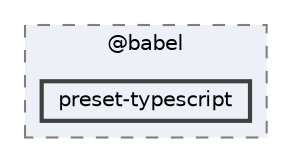 digraph "pkiclassroomrescheduler/src/main/frontend/node_modules/@babel/preset-typescript"
{
 // LATEX_PDF_SIZE
  bgcolor="transparent";
  edge [fontname=Helvetica,fontsize=10,labelfontname=Helvetica,labelfontsize=10];
  node [fontname=Helvetica,fontsize=10,shape=box,height=0.2,width=0.4];
  compound=true
  subgraph clusterdir_bc8070c8b402176472541bb6f0cba6df {
    graph [ bgcolor="#edf0f7", pencolor="grey50", label="@babel", fontname=Helvetica,fontsize=10 style="filled,dashed", URL="dir_bc8070c8b402176472541bb6f0cba6df.html",tooltip=""]
  dir_fc13764ec4fd4dd76503f9c755408b39 [label="preset-typescript", fillcolor="#edf0f7", color="grey25", style="filled,bold", URL="dir_fc13764ec4fd4dd76503f9c755408b39.html",tooltip=""];
  }
}
